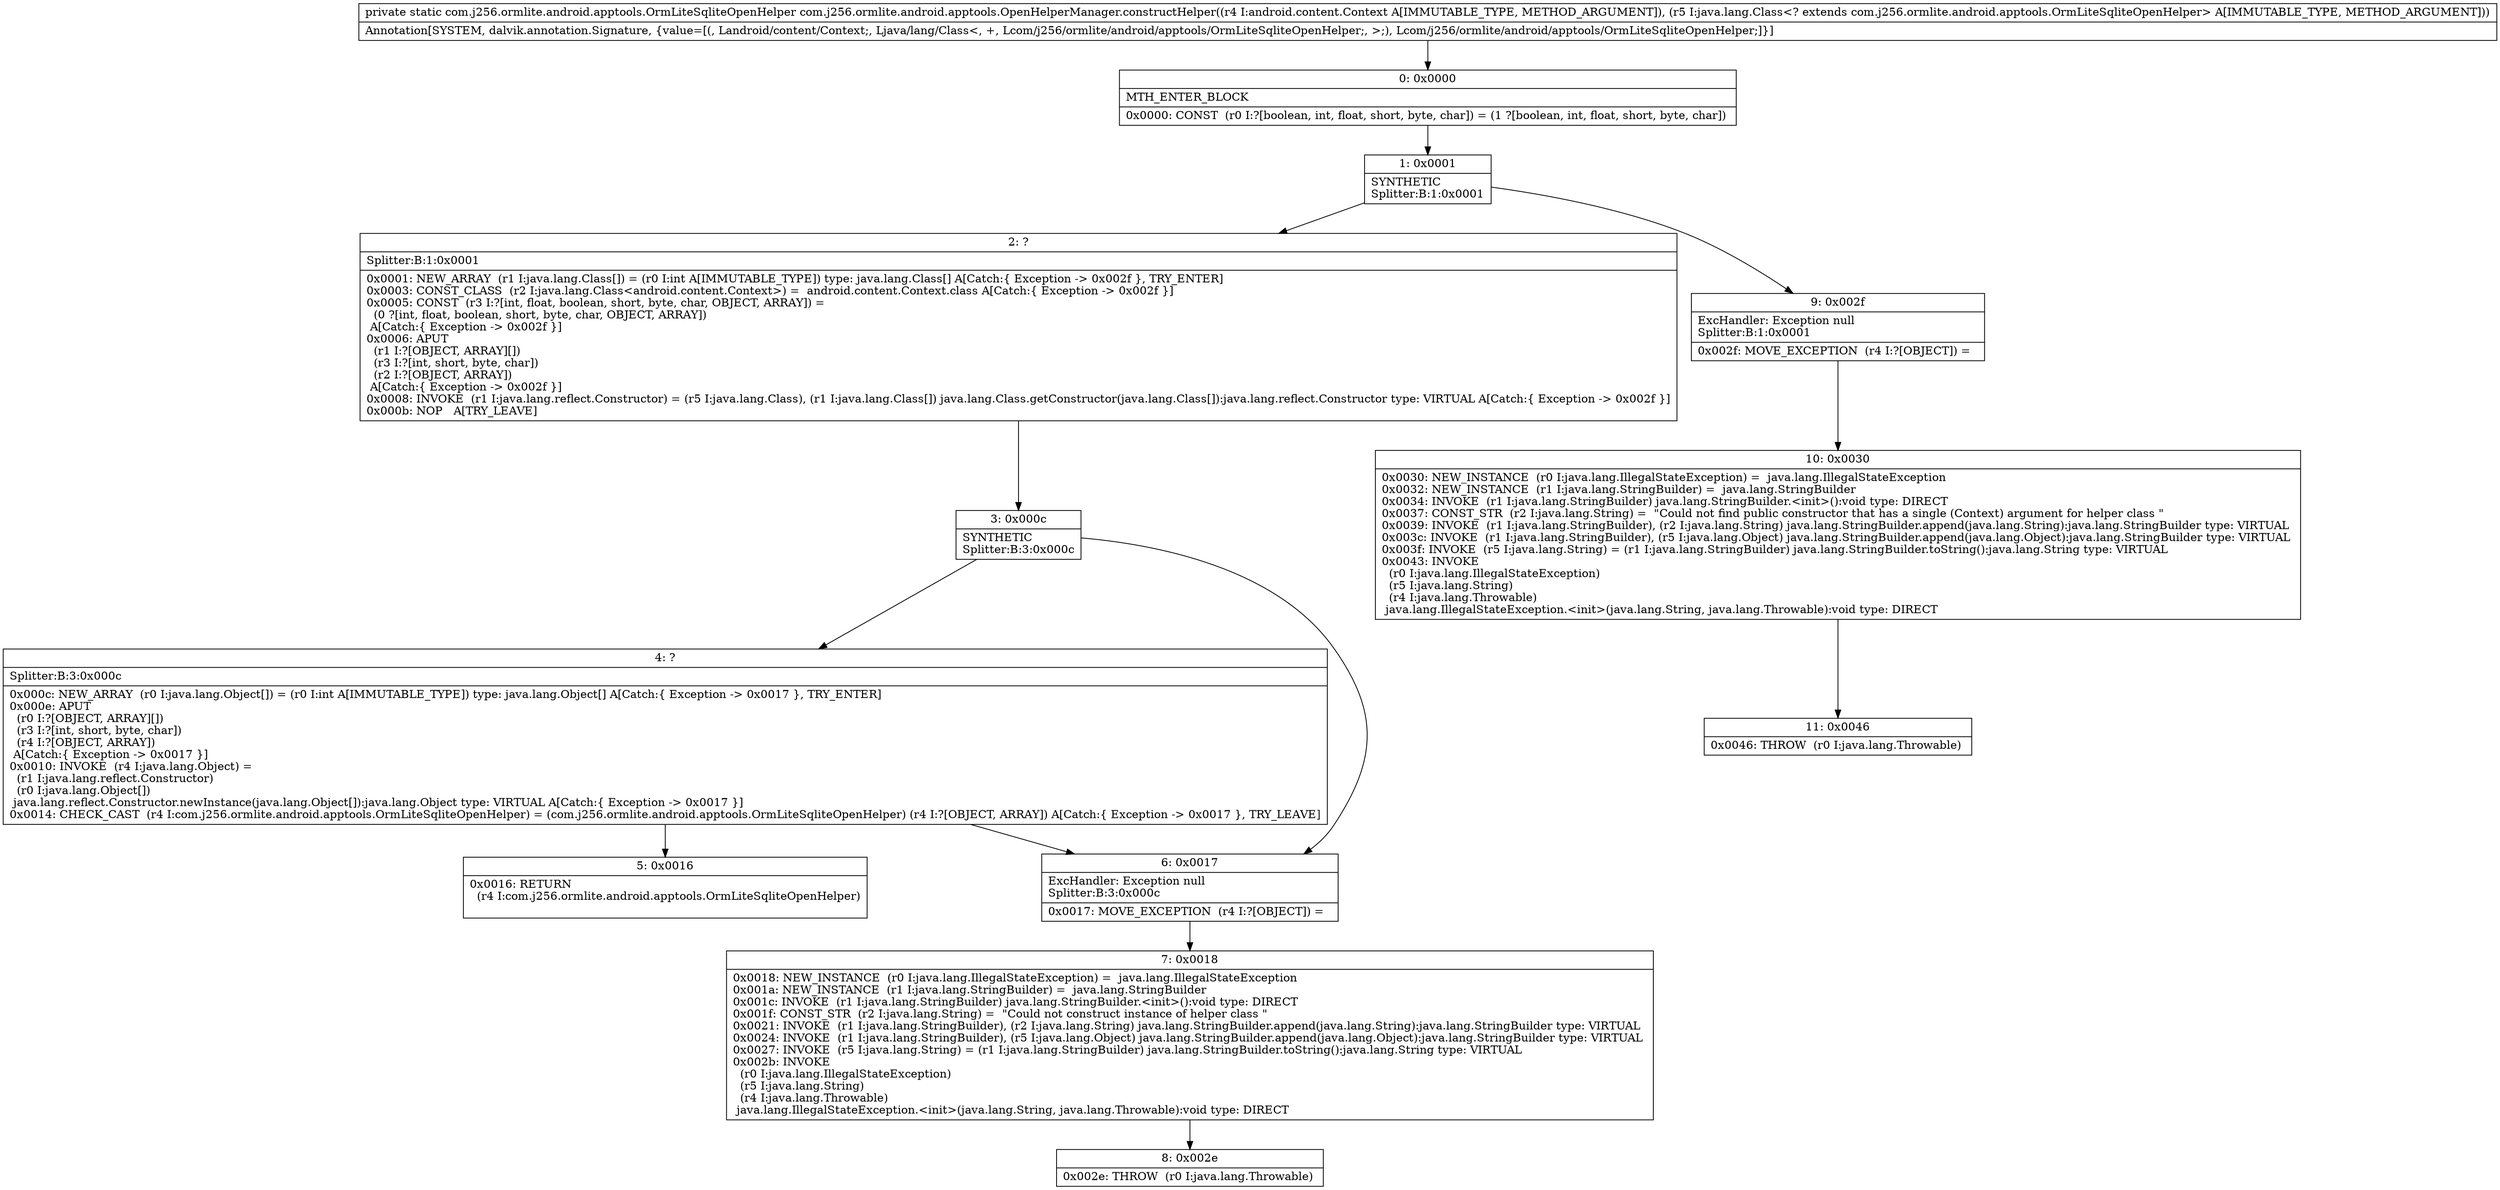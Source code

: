 digraph "CFG forcom.j256.ormlite.android.apptools.OpenHelperManager.constructHelper(Landroid\/content\/Context;Ljava\/lang\/Class;)Lcom\/j256\/ormlite\/android\/apptools\/OrmLiteSqliteOpenHelper;" {
Node_0 [shape=record,label="{0\:\ 0x0000|MTH_ENTER_BLOCK\l|0x0000: CONST  (r0 I:?[boolean, int, float, short, byte, char]) = (1 ?[boolean, int, float, short, byte, char]) \l}"];
Node_1 [shape=record,label="{1\:\ 0x0001|SYNTHETIC\lSplitter:B:1:0x0001\l}"];
Node_2 [shape=record,label="{2\:\ ?|Splitter:B:1:0x0001\l|0x0001: NEW_ARRAY  (r1 I:java.lang.Class[]) = (r0 I:int A[IMMUTABLE_TYPE]) type: java.lang.Class[] A[Catch:\{ Exception \-\> 0x002f \}, TRY_ENTER]\l0x0003: CONST_CLASS  (r2 I:java.lang.Class\<android.content.Context\>) =  android.content.Context.class A[Catch:\{ Exception \-\> 0x002f \}]\l0x0005: CONST  (r3 I:?[int, float, boolean, short, byte, char, OBJECT, ARRAY]) = \l  (0 ?[int, float, boolean, short, byte, char, OBJECT, ARRAY])\l A[Catch:\{ Exception \-\> 0x002f \}]\l0x0006: APUT  \l  (r1 I:?[OBJECT, ARRAY][])\l  (r3 I:?[int, short, byte, char])\l  (r2 I:?[OBJECT, ARRAY])\l A[Catch:\{ Exception \-\> 0x002f \}]\l0x0008: INVOKE  (r1 I:java.lang.reflect.Constructor) = (r5 I:java.lang.Class), (r1 I:java.lang.Class[]) java.lang.Class.getConstructor(java.lang.Class[]):java.lang.reflect.Constructor type: VIRTUAL A[Catch:\{ Exception \-\> 0x002f \}]\l0x000b: NOP   A[TRY_LEAVE]\l}"];
Node_3 [shape=record,label="{3\:\ 0x000c|SYNTHETIC\lSplitter:B:3:0x000c\l}"];
Node_4 [shape=record,label="{4\:\ ?|Splitter:B:3:0x000c\l|0x000c: NEW_ARRAY  (r0 I:java.lang.Object[]) = (r0 I:int A[IMMUTABLE_TYPE]) type: java.lang.Object[] A[Catch:\{ Exception \-\> 0x0017 \}, TRY_ENTER]\l0x000e: APUT  \l  (r0 I:?[OBJECT, ARRAY][])\l  (r3 I:?[int, short, byte, char])\l  (r4 I:?[OBJECT, ARRAY])\l A[Catch:\{ Exception \-\> 0x0017 \}]\l0x0010: INVOKE  (r4 I:java.lang.Object) = \l  (r1 I:java.lang.reflect.Constructor)\l  (r0 I:java.lang.Object[])\l java.lang.reflect.Constructor.newInstance(java.lang.Object[]):java.lang.Object type: VIRTUAL A[Catch:\{ Exception \-\> 0x0017 \}]\l0x0014: CHECK_CAST  (r4 I:com.j256.ormlite.android.apptools.OrmLiteSqliteOpenHelper) = (com.j256.ormlite.android.apptools.OrmLiteSqliteOpenHelper) (r4 I:?[OBJECT, ARRAY]) A[Catch:\{ Exception \-\> 0x0017 \}, TRY_LEAVE]\l}"];
Node_5 [shape=record,label="{5\:\ 0x0016|0x0016: RETURN  \l  (r4 I:com.j256.ormlite.android.apptools.OrmLiteSqliteOpenHelper)\l \l}"];
Node_6 [shape=record,label="{6\:\ 0x0017|ExcHandler: Exception null\lSplitter:B:3:0x000c\l|0x0017: MOVE_EXCEPTION  (r4 I:?[OBJECT]) =  \l}"];
Node_7 [shape=record,label="{7\:\ 0x0018|0x0018: NEW_INSTANCE  (r0 I:java.lang.IllegalStateException) =  java.lang.IllegalStateException \l0x001a: NEW_INSTANCE  (r1 I:java.lang.StringBuilder) =  java.lang.StringBuilder \l0x001c: INVOKE  (r1 I:java.lang.StringBuilder) java.lang.StringBuilder.\<init\>():void type: DIRECT \l0x001f: CONST_STR  (r2 I:java.lang.String) =  \"Could not construct instance of helper class \" \l0x0021: INVOKE  (r1 I:java.lang.StringBuilder), (r2 I:java.lang.String) java.lang.StringBuilder.append(java.lang.String):java.lang.StringBuilder type: VIRTUAL \l0x0024: INVOKE  (r1 I:java.lang.StringBuilder), (r5 I:java.lang.Object) java.lang.StringBuilder.append(java.lang.Object):java.lang.StringBuilder type: VIRTUAL \l0x0027: INVOKE  (r5 I:java.lang.String) = (r1 I:java.lang.StringBuilder) java.lang.StringBuilder.toString():java.lang.String type: VIRTUAL \l0x002b: INVOKE  \l  (r0 I:java.lang.IllegalStateException)\l  (r5 I:java.lang.String)\l  (r4 I:java.lang.Throwable)\l java.lang.IllegalStateException.\<init\>(java.lang.String, java.lang.Throwable):void type: DIRECT \l}"];
Node_8 [shape=record,label="{8\:\ 0x002e|0x002e: THROW  (r0 I:java.lang.Throwable) \l}"];
Node_9 [shape=record,label="{9\:\ 0x002f|ExcHandler: Exception null\lSplitter:B:1:0x0001\l|0x002f: MOVE_EXCEPTION  (r4 I:?[OBJECT]) =  \l}"];
Node_10 [shape=record,label="{10\:\ 0x0030|0x0030: NEW_INSTANCE  (r0 I:java.lang.IllegalStateException) =  java.lang.IllegalStateException \l0x0032: NEW_INSTANCE  (r1 I:java.lang.StringBuilder) =  java.lang.StringBuilder \l0x0034: INVOKE  (r1 I:java.lang.StringBuilder) java.lang.StringBuilder.\<init\>():void type: DIRECT \l0x0037: CONST_STR  (r2 I:java.lang.String) =  \"Could not find public constructor that has a single (Context) argument for helper class \" \l0x0039: INVOKE  (r1 I:java.lang.StringBuilder), (r2 I:java.lang.String) java.lang.StringBuilder.append(java.lang.String):java.lang.StringBuilder type: VIRTUAL \l0x003c: INVOKE  (r1 I:java.lang.StringBuilder), (r5 I:java.lang.Object) java.lang.StringBuilder.append(java.lang.Object):java.lang.StringBuilder type: VIRTUAL \l0x003f: INVOKE  (r5 I:java.lang.String) = (r1 I:java.lang.StringBuilder) java.lang.StringBuilder.toString():java.lang.String type: VIRTUAL \l0x0043: INVOKE  \l  (r0 I:java.lang.IllegalStateException)\l  (r5 I:java.lang.String)\l  (r4 I:java.lang.Throwable)\l java.lang.IllegalStateException.\<init\>(java.lang.String, java.lang.Throwable):void type: DIRECT \l}"];
Node_11 [shape=record,label="{11\:\ 0x0046|0x0046: THROW  (r0 I:java.lang.Throwable) \l}"];
MethodNode[shape=record,label="{private static com.j256.ormlite.android.apptools.OrmLiteSqliteOpenHelper com.j256.ormlite.android.apptools.OpenHelperManager.constructHelper((r4 I:android.content.Context A[IMMUTABLE_TYPE, METHOD_ARGUMENT]), (r5 I:java.lang.Class\<? extends com.j256.ormlite.android.apptools.OrmLiteSqliteOpenHelper\> A[IMMUTABLE_TYPE, METHOD_ARGUMENT]))  | Annotation[SYSTEM, dalvik.annotation.Signature, \{value=[(, Landroid\/content\/Context;, Ljava\/lang\/Class\<, +, Lcom\/j256\/ormlite\/android\/apptools\/OrmLiteSqliteOpenHelper;, \>;), Lcom\/j256\/ormlite\/android\/apptools\/OrmLiteSqliteOpenHelper;]\}]\l}"];
MethodNode -> Node_0;
Node_0 -> Node_1;
Node_1 -> Node_2;
Node_1 -> Node_9;
Node_2 -> Node_3;
Node_3 -> Node_4;
Node_3 -> Node_6;
Node_4 -> Node_5;
Node_4 -> Node_6;
Node_6 -> Node_7;
Node_7 -> Node_8;
Node_9 -> Node_10;
Node_10 -> Node_11;
}

